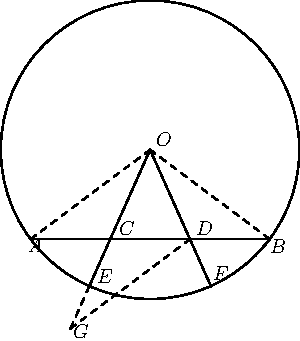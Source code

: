 /* Geogebra to Asymptote conversion, documentation at artofproblemsolving.com/Wiki go to User:Azjps/geogebra */
import graph; size(6.cm); 
real labelscalefactor = 0.5; /* changes label-to-point distance */
pen dps = linewidth(0.7) + fontsize(10); defaultpen(dps); /* default pen style */ 
pen dotstyle = black; /* point style */ 
real xmin = -3., xmax = 3., ymin = -3., ymax = 3.;  /* image dimensions */

 /* draw figures */
draw(circle((0.,0.), 2.), linewidth(0.8)); 
draw((-1.6013224887226873,-1.1982346544441864)--(1.6018515672646818,-1.1975272675190667), linewidth(0.8)); 
draw((0.,0.)--(-0.813612417671901,-1.827028963593649), linewidth(0.8)); 
draw((0.,0.)--(0.8142855675308807,-1.8267290479189604), linewidth(0.8)); 
draw((0.,0.)--(-1.6013224887226873,-1.1982346544441864), linewidth(0.8) + linetype("4 4")); 
draw((0.,0.)--(1.6018515672646818,-1.1975272675190667), linewidth(0.8) + linetype("4 4")); 
draw((0.5341269340085177,-1.1982346544441864)--(-1.0671955547141694,-2.3964693088883724), linewidth(0.8) + linetype("4 4")); 
draw((-0.813612417671901,-1.827028963593649)--(-1.0671955547141694,-2.3964693088883724), linewidth(0.8) + linetype("4 4")); 
 /* dots and labels */
dot((0.,0.),linewidth(1.pt) + dotstyle); 
label("$O$", (0.049022020104535095,0.021605418060992303), NE * labelscalefactor); 
dot((-1.6013224887226873,-1.1982346544441864),linewidth(1.pt) + dotstyle); 
label("$A$", (-1.6703771165585093,-1.403685971541268), NE * labelscalefactor); 
dot((1.6018515672646818,-1.1975272675190667),linewidth(1.pt) + dotstyle); 
label("$B$", (1.5761199375355286,-1.4149978079666827), NE * labelscalefactor); 
dot((-0.5335977773570848,-1.1982346544441864),linewidth(1.pt) + dotstyle); 
label("$C$", (-0.4486987826137146,-1.166137406607558), NE * labelscalefactor); 
dot((0.5341269340085177,-1.1982346544441864),linewidth(1.pt) + dotstyle); 
label("$D$", (0.5806783320990291,-1.1774492430329728), NE * labelscalefactor); 
dot((-0.813612417671901,-1.827028963593649),linewidth(1.pt) + dotstyle); 
label("$E$", (-0.7428065296744986,-1.8109120828561995), NE * labelscalefactor); 
dot((0.8142855675308807,-1.8267290479189604),linewidth(1.pt) + dotstyle); 
label("$F$", (0.8069150606073244,-1.7769765735799552), NE * labelscalefactor); 
dot((-1.0671955547141694,-2.3964693088883724),linewidth(1.pt) + dotstyle); 
label("$G$", (-1.059537949586112,-2.5574932869335743), NE * labelscalefactor); 
clip((xmin,ymin)--(xmin,ymax)--(xmax,ymax)--(xmax,ymin)--cycle); 
 /* end of picture */